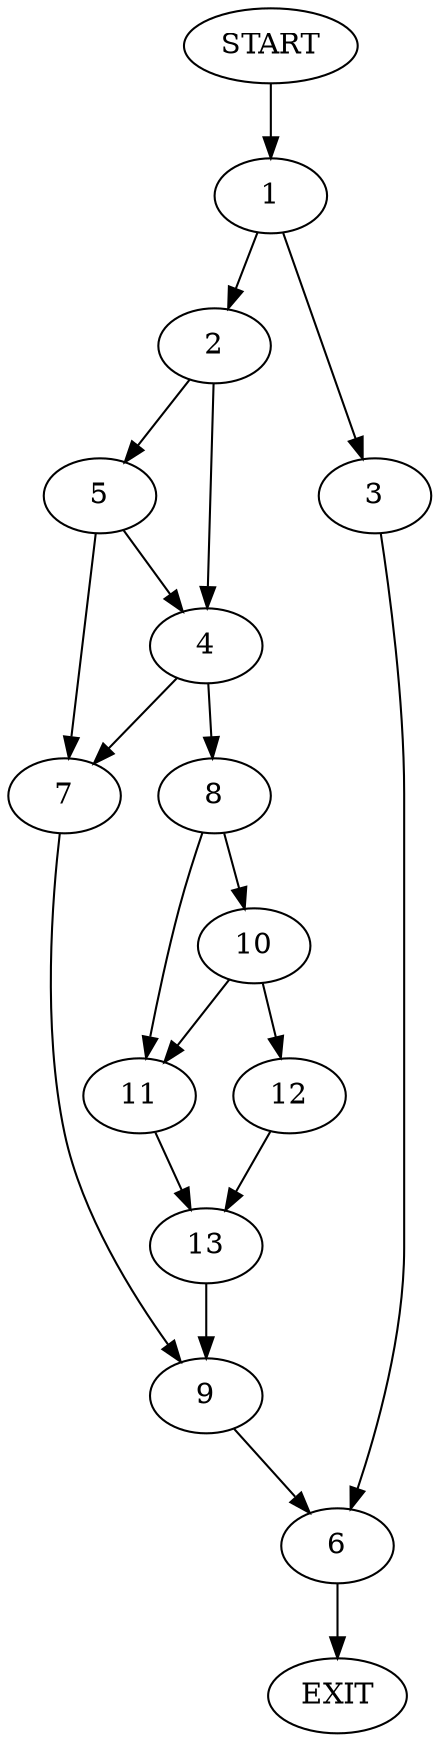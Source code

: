digraph {
0 [label="START"]
14 [label="EXIT"]
0 -> 1
1 -> 2
1 -> 3
2 -> 4
2 -> 5
3 -> 6
5 -> 4
5 -> 7
4 -> 8
4 -> 7
7 -> 9
8 -> 10
8 -> 11
9 -> 6
10 -> 11
10 -> 12
11 -> 13
12 -> 13
13 -> 9
6 -> 14
}
